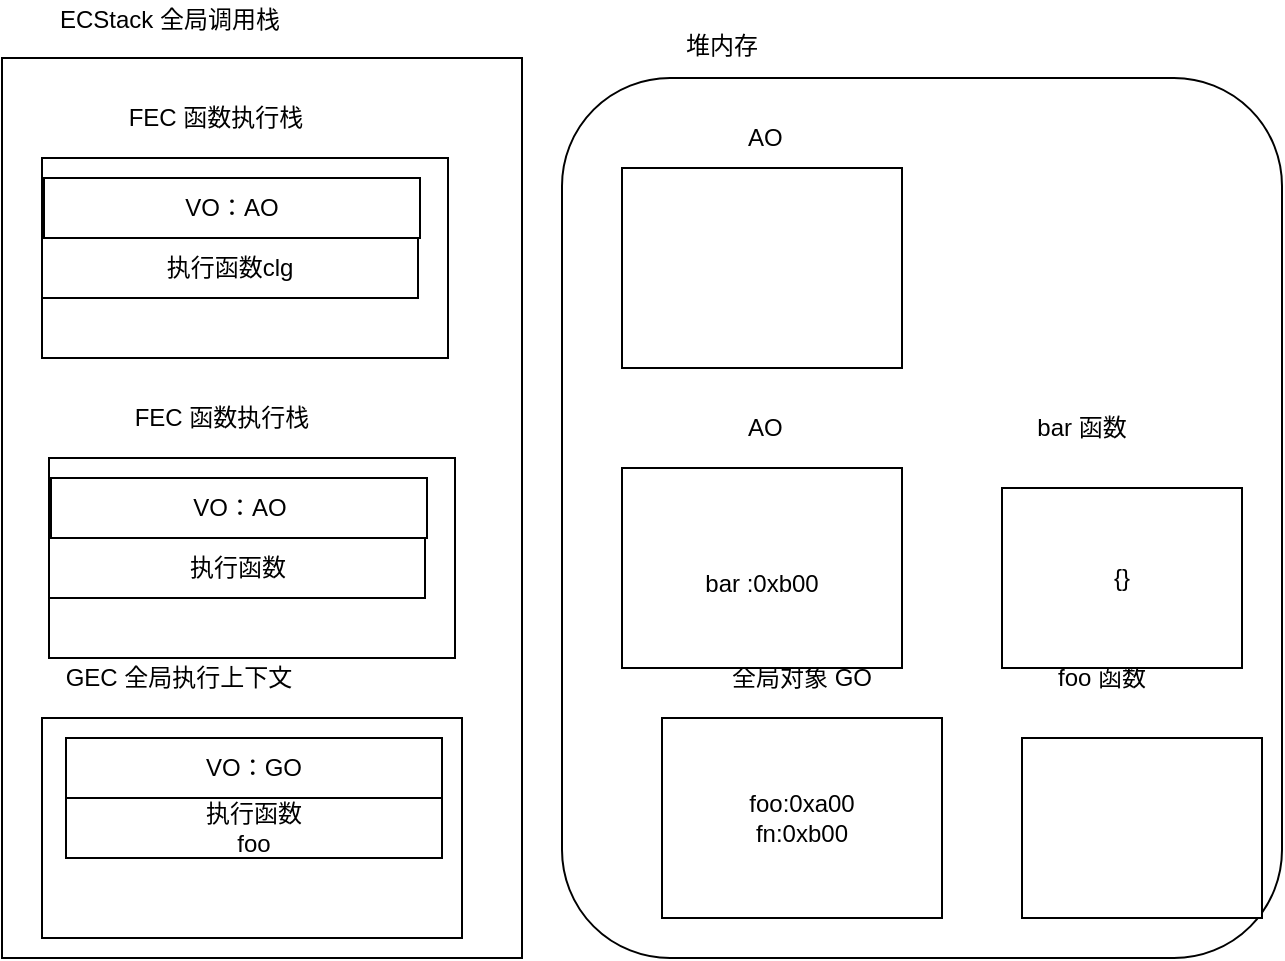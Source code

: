 <mxfile version="12.2.4" pages="2"><diagram id="E8bRZcBVmz4JczecUtt4" name="Page-1"><mxGraphModel dx="916" dy="512" grid="1" gridSize="10" guides="1" tooltips="1" connect="1" arrows="1" fold="1" page="1" pageScale="1" pageWidth="827" pageHeight="1169" math="0" shadow="0"><root><mxCell id="0"/><mxCell id="1" parent="0"/><mxCell id="2" value="" style="rounded=0;whiteSpace=wrap;html=1;" parent="1" vertex="1"><mxGeometry x="20" y="210" width="260" height="450" as="geometry"/></mxCell><mxCell id="3" value="ECStack 全局调用栈" style="text;html=1;resizable=0;points=[];autosize=1;align=left;verticalAlign=top;spacingTop=-4;" parent="1" vertex="1"><mxGeometry x="47" y="181" width="130" height="20" as="geometry"/></mxCell><mxCell id="4" value="" style="rounded=0;whiteSpace=wrap;html=1;" parent="1" vertex="1"><mxGeometry x="40" y="540" width="210" height="110" as="geometry"/></mxCell><mxCell id="5" value="GEC 全局执行上下文" style="text;html=1;strokeColor=none;fillColor=none;align=center;verticalAlign=middle;whiteSpace=wrap;rounded=0;" parent="1" vertex="1"><mxGeometry x="47" y="510" width="123" height="20" as="geometry"/></mxCell><mxCell id="6" value="VO：GO" style="rounded=0;whiteSpace=wrap;html=1;" parent="1" vertex="1"><mxGeometry x="52" y="550" width="188" height="30" as="geometry"/></mxCell><mxCell id="7" value="执行函数&lt;br&gt;foo" style="rounded=0;whiteSpace=wrap;html=1;" parent="1" vertex="1"><mxGeometry x="52" y="580" width="188" height="30" as="geometry"/></mxCell><mxCell id="8" value="" style="rounded=1;whiteSpace=wrap;html=1;" parent="1" vertex="1"><mxGeometry x="300" y="220" width="360" height="440" as="geometry"/></mxCell><mxCell id="9" value="堆内存" style="text;html=1;resizable=0;points=[];autosize=1;align=left;verticalAlign=top;spacingTop=-4;" parent="1" vertex="1"><mxGeometry x="360" y="194" width="50" height="20" as="geometry"/></mxCell><mxCell id="10" value="foo:0xa00&lt;br&gt;fn:0xb00" style="rounded=0;whiteSpace=wrap;html=1;" parent="1" vertex="1"><mxGeometry x="350" y="540" width="140" height="100" as="geometry"/></mxCell><mxCell id="11" value="全局对象 GO" style="text;html=1;strokeColor=none;fillColor=none;align=center;verticalAlign=middle;whiteSpace=wrap;rounded=0;" parent="1" vertex="1"><mxGeometry x="350" y="510" width="140" height="20" as="geometry"/></mxCell><mxCell id="12" value="" style="rounded=0;whiteSpace=wrap;html=1;" parent="1" vertex="1"><mxGeometry x="530" y="550" width="120" height="90" as="geometry"/></mxCell><mxCell id="13" value="foo 函数" style="text;html=1;strokeColor=none;fillColor=none;align=center;verticalAlign=middle;whiteSpace=wrap;rounded=0;" parent="1" vertex="1"><mxGeometry x="530" y="510" width="80" height="20" as="geometry"/></mxCell><mxCell id="14" value="" style="rounded=0;whiteSpace=wrap;html=1;" parent="1" vertex="1"><mxGeometry x="43.5" y="410" width="203" height="100" as="geometry"/></mxCell><mxCell id="15" value="FEC 函数执行栈" style="text;html=1;strokeColor=none;fillColor=none;align=center;verticalAlign=middle;whiteSpace=wrap;rounded=0;" parent="1" vertex="1"><mxGeometry x="60" y="380" width="140" height="20" as="geometry"/></mxCell><mxCell id="16" value="VO：AO" style="rounded=0;whiteSpace=wrap;html=1;" parent="1" vertex="1"><mxGeometry x="44.5" y="420" width="188" height="30" as="geometry"/></mxCell><mxCell id="17" value="执行函数" style="rounded=0;whiteSpace=wrap;html=1;" parent="1" vertex="1"><mxGeometry x="43.5" y="450" width="188" height="30" as="geometry"/></mxCell><mxCell id="19" value="&lt;br&gt;bar :0xb00" style="rounded=0;whiteSpace=wrap;html=1;" parent="1" vertex="1"><mxGeometry x="330" y="415" width="140" height="100" as="geometry"/></mxCell><mxCell id="20" value="&amp;nbsp;AO" style="text;html=1;strokeColor=none;fillColor=none;align=center;verticalAlign=middle;whiteSpace=wrap;rounded=0;" parent="1" vertex="1"><mxGeometry x="330" y="385" width="140" height="20" as="geometry"/></mxCell><mxCell id="24" value="{}" style="rounded=0;whiteSpace=wrap;html=1;" parent="1" vertex="1"><mxGeometry x="520" y="425" width="120" height="90" as="geometry"/></mxCell><mxCell id="25" value="bar 函数" style="text;html=1;strokeColor=none;fillColor=none;align=center;verticalAlign=middle;whiteSpace=wrap;rounded=0;" parent="1" vertex="1"><mxGeometry x="520" y="385" width="80" height="20" as="geometry"/></mxCell><mxCell id="26" value="" style="rounded=0;whiteSpace=wrap;html=1;" parent="1" vertex="1"><mxGeometry x="330" y="265" width="140" height="100" as="geometry"/></mxCell><mxCell id="27" value="" style="rounded=0;whiteSpace=wrap;html=1;" parent="1" vertex="1"><mxGeometry x="40" y="260" width="203" height="100" as="geometry"/></mxCell><mxCell id="28" value="FEC 函数执行栈" style="text;html=1;strokeColor=none;fillColor=none;align=center;verticalAlign=middle;whiteSpace=wrap;rounded=0;" parent="1" vertex="1"><mxGeometry x="56.5" y="230" width="140" height="20" as="geometry"/></mxCell><mxCell id="29" value="VO：AO" style="rounded=0;whiteSpace=wrap;html=1;" parent="1" vertex="1"><mxGeometry x="41" y="270" width="188" height="30" as="geometry"/></mxCell><mxCell id="30" value="执行函数clg" style="rounded=0;whiteSpace=wrap;html=1;" parent="1" vertex="1"><mxGeometry x="40" y="300" width="188" height="30" as="geometry"/></mxCell><mxCell id="31" value="&amp;nbsp;AO" style="text;html=1;strokeColor=none;fillColor=none;align=center;verticalAlign=middle;whiteSpace=wrap;rounded=0;" parent="1" vertex="1"><mxGeometry x="330" y="240" width="140" height="20" as="geometry"/></mxCell></root></mxGraphModel></diagram><diagram id="5Ge5ev2TKLDWHxWXcYu5" name="Page-2"><mxGraphModel dx="700" dy="314" grid="1" gridSize="10" guides="1" tooltips="1" connect="1" arrows="1" fold="1" page="1" pageScale="1" pageWidth="827" pageHeight="1169" math="0" shadow="0"><root><mxCell id="mYNPUfj9dAXsnay6EHUv-0"/><mxCell id="mYNPUfj9dAXsnay6EHUv-1" parent="mYNPUfj9dAXsnay6EHUv-0"/></root></mxGraphModel></diagram></mxfile>